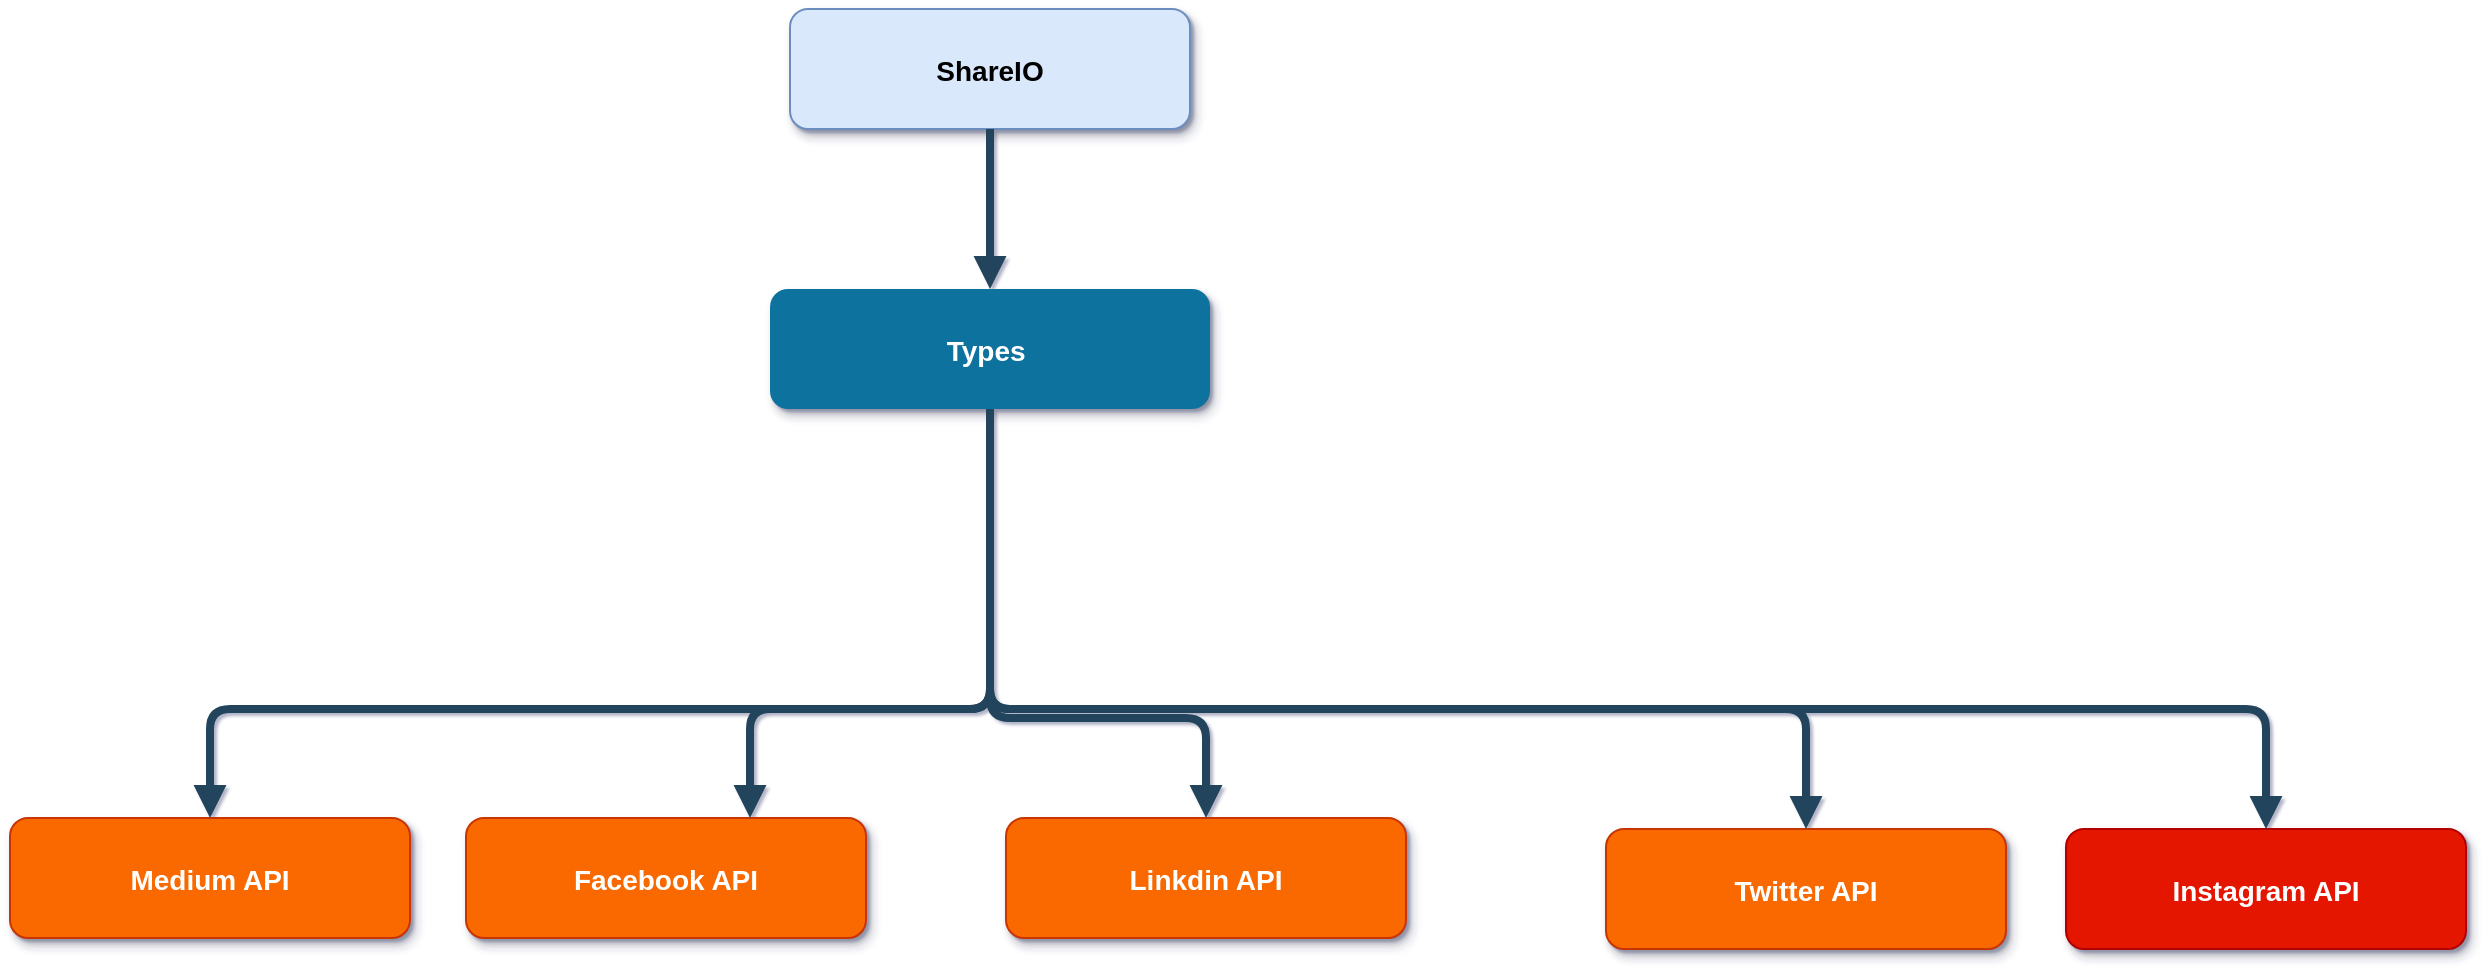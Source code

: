 <mxfile version="14.2.9" type="github">
  <diagram name="Page-1" id="97916047-d0de-89f5-080d-49f4d83e522f">
    <mxGraphModel dx="1483" dy="840" grid="1" gridSize="10" guides="1" tooltips="1" connect="1" arrows="1" fold="1" page="1" pageScale="1.5" pageWidth="1169" pageHeight="827" background="#ffffff" math="0" shadow="1">
      <root>
        <mxCell id="0" />
        <mxCell id="1" parent="0" />
        <mxCell id="2" value="ShareIO" style="rounded=1;fillColor=#dae8fc;shadow=1;fontStyle=1;fontSize=14;strokeColor=#6c8ebf;" parent="1" vertex="1">
          <mxGeometry x="672" y="205.5" width="200" height="60" as="geometry" />
        </mxCell>
        <mxCell id="3" value="Types " style="rounded=1;fillColor=#10739E;strokeColor=none;shadow=1;gradientColor=none;fontStyle=1;fontColor=#FFFFFF;fontSize=14;" parent="1" vertex="1">
          <mxGeometry x="662" y="345.5" width="220" height="60" as="geometry" />
        </mxCell>
        <mxCell id="8" value="Medium API" style="rounded=1;fillColor=#fa6800;strokeColor=#C73500;shadow=1;fontStyle=1;fontSize=14;fontColor=#ffffff;" parent="1" vertex="1">
          <mxGeometry x="282" y="610" width="200" height="60" as="geometry" />
        </mxCell>
        <mxCell id="13" value="Facebook API" style="rounded=1;fillColor=#fa6800;strokeColor=#C73500;shadow=1;fontStyle=1;fontSize=14;fontColor=#ffffff;" parent="1" vertex="1">
          <mxGeometry x="510" y="610" width="200" height="60" as="geometry" />
        </mxCell>
        <mxCell id="18" value="Linkdin API" style="rounded=1;fillColor=#fa6800;strokeColor=#C73500;shadow=1;fontStyle=1;fontSize=14;fontColor=#ffffff;" parent="1" vertex="1">
          <mxGeometry x="780" y="610" width="200" height="60" as="geometry" />
        </mxCell>
        <mxCell id="23" value="Twitter API" style="rounded=1;fillColor=#fa6800;strokeColor=#C73500;shadow=1;fontStyle=1;fontSize=14;fontColor=#ffffff;" parent="1" vertex="1">
          <mxGeometry x="1080" y="615.5" width="200" height="60" as="geometry" />
        </mxCell>
        <mxCell id="29" value="" style="edgeStyle=elbowEdgeStyle;elbow=vertical;strokeWidth=4;endArrow=block;endFill=1;fontStyle=1;strokeColor=#23445D;" parent="1" source="2" target="3" edge="1">
          <mxGeometry x="22" y="165.5" width="100" height="100" as="geometry">
            <mxPoint x="22" y="265.5" as="sourcePoint" />
            <mxPoint x="122" y="165.5" as="targetPoint" />
          </mxGeometry>
        </mxCell>
        <mxCell id="34" value="" style="edgeStyle=elbowEdgeStyle;elbow=vertical;strokeWidth=4;endArrow=block;endFill=1;fontStyle=1;strokeColor=#23445D;" parent="1" source="3" target="8" edge="1">
          <mxGeometry x="22" y="165.5" width="100" height="100" as="geometry">
            <mxPoint x="22" y="265.5" as="sourcePoint" />
            <mxPoint x="122" y="165.5" as="targetPoint" />
            <Array as="points">
              <mxPoint x="552" y="555.5" />
            </Array>
          </mxGeometry>
        </mxCell>
        <mxCell id="37" value="" style="edgeStyle=elbowEdgeStyle;elbow=vertical;strokeWidth=4;endArrow=block;endFill=1;fontStyle=1;strokeColor=#23445D;" parent="1" source="3" target="23" edge="1">
          <mxGeometry x="22" y="165.5" width="100" height="100" as="geometry">
            <mxPoint x="22" y="265.5" as="sourcePoint" />
            <mxPoint x="122" y="165.5" as="targetPoint" />
            <Array as="points">
              <mxPoint x="972" y="555.5" />
            </Array>
          </mxGeometry>
        </mxCell>
        <mxCell id="54" value="" style="edgeStyle=elbowEdgeStyle;elbow=vertical;strokeWidth=4;endArrow=block;endFill=1;fontStyle=1;strokeColor=#23445D;" parent="1" source="3" target="13" edge="1">
          <mxGeometry x="22" y="165.5" width="100" height="100" as="geometry">
            <mxPoint x="22" y="265.5" as="sourcePoint" />
            <mxPoint x="122" y="165.5" as="targetPoint" />
            <Array as="points">
              <mxPoint x="652" y="555.5" />
            </Array>
          </mxGeometry>
        </mxCell>
        <mxCell id="55" value="" style="edgeStyle=elbowEdgeStyle;elbow=vertical;strokeWidth=4;endArrow=block;endFill=1;fontStyle=1;strokeColor=#23445D;entryX=0.5;entryY=0;entryDx=0;entryDy=0;" parent="1" target="18" edge="1">
          <mxGeometry x="22" y="165.5" width="100" height="100" as="geometry">
            <mxPoint x="772" y="410" as="sourcePoint" />
            <mxPoint x="122" y="165.5" as="targetPoint" />
            <Array as="points">
              <mxPoint x="830" y="560" />
              <mxPoint x="840" y="580" />
              <mxPoint x="942" y="555.5" />
            </Array>
          </mxGeometry>
        </mxCell>
        <mxCell id="dlfzERGhH-uwtVizK1_M-57" value="Instagram API" style="rounded=1;fillColor=#e51400;strokeColor=#B20000;shadow=1;fontStyle=1;fontSize=14;fontColor=#ffffff;" vertex="1" parent="1">
          <mxGeometry x="1310" y="615.5" width="200" height="60" as="geometry" />
        </mxCell>
        <mxCell id="dlfzERGhH-uwtVizK1_M-58" value="" style="edgeStyle=elbowEdgeStyle;elbow=vertical;strokeWidth=4;endArrow=block;endFill=1;fontStyle=1;strokeColor=#23445D;exitX=0.5;exitY=1;exitDx=0;exitDy=0;" edge="1" parent="1" target="dlfzERGhH-uwtVizK1_M-57" source="3">
          <mxGeometry x="250" y="165.5" width="100" height="100" as="geometry">
            <mxPoint x="1000" y="405.5" as="sourcePoint" />
            <mxPoint x="350" y="165.5" as="targetPoint" />
            <Array as="points">
              <mxPoint x="1200" y="555.5" />
            </Array>
          </mxGeometry>
        </mxCell>
      </root>
    </mxGraphModel>
  </diagram>
</mxfile>
